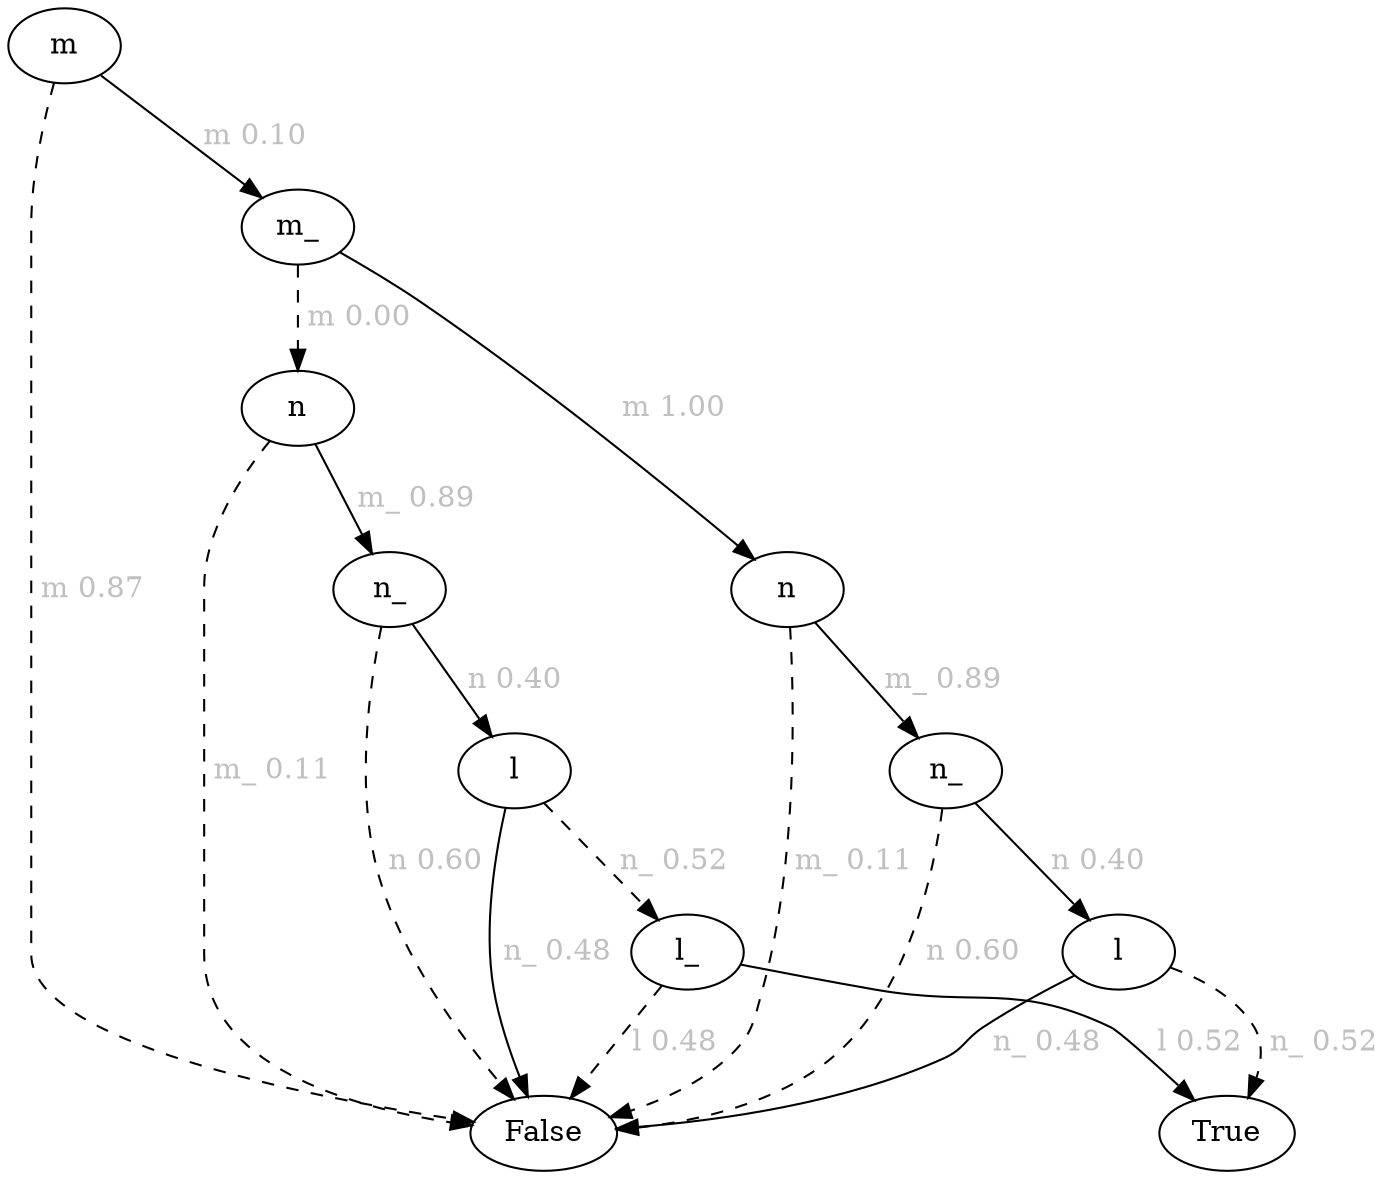 digraph{2202465555280[label=m]2202465554832[label="False"]
2202465555280 -> 2202465554832[style=dashed label=" m 0.87\n" fontcolor = gray]
2202465555536[label="m_"]
2202465555280 -> 2202465555536 [label=" m 0.10\n" fontcolor = gray]
2202465556624[label="n"]
2202465555536 -> 2202465556624[style=dashed label=" m 0.00\n" fontcolor = gray]
2202465554832[label="False"]
2202465556624 -> 2202465554832[style=dashed label=" m_ 0.11\n" fontcolor = gray]
2202465557200[label="n_"]
2202465556624 -> 2202465557200 [label=" m_ 0.89\n" fontcolor = gray]
2202465554832[label="False"]
2202465557200 -> 2202465554832[style=dashed label=" n 0.60\n" fontcolor = gray]
2202465557968[label="l"]
2202465557200 -> 2202465557968 [label=" n 0.40\n" fontcolor = gray]
2202465558288[label="l_"]
2202465557968 -> 2202465558288[style=dashed label=" n_ 0.52\n" fontcolor = gray]
2202465554832[label="False"]
2202465558288 -> 2202465554832[style=dashed label=" l 0.48\n" fontcolor = gray]
2202465552016[label="True"]
2202465558288 -> 2202465552016 [label=" l 0.52\n" fontcolor = gray]
2202465554832[label="False"]
2202465557968 -> 2202465554832 [label=" n_ 0.48\n" fontcolor = gray]
2202465556880[label="n"]
2202465555536 -> 2202465556880 [label=" m 1.00\n" fontcolor = gray]
2202465554832[label="False"]
2202465556880 -> 2202465554832[style=dashed label=" m_ 0.11\n" fontcolor = gray]
2202465559184[label="n_"]
2202465556880 -> 2202465559184 [label=" m_ 0.89\n" fontcolor = gray]
2202465554832[label="False"]
2202465559184 -> 2202465554832[style=dashed label=" n 0.60\n" fontcolor = gray]
2202465559696[label="l"]
2202465559184 -> 2202465559696 [label=" n 0.40\n" fontcolor = gray]
2202465552016[label="True"]
2202465559696 -> 2202465552016[style=dashed label=" n_ 0.52\n" fontcolor = gray]
2202465554832[label="False"]
2202465559696 -> 2202465554832 [label=" n_ 0.48\n" fontcolor = gray]
}